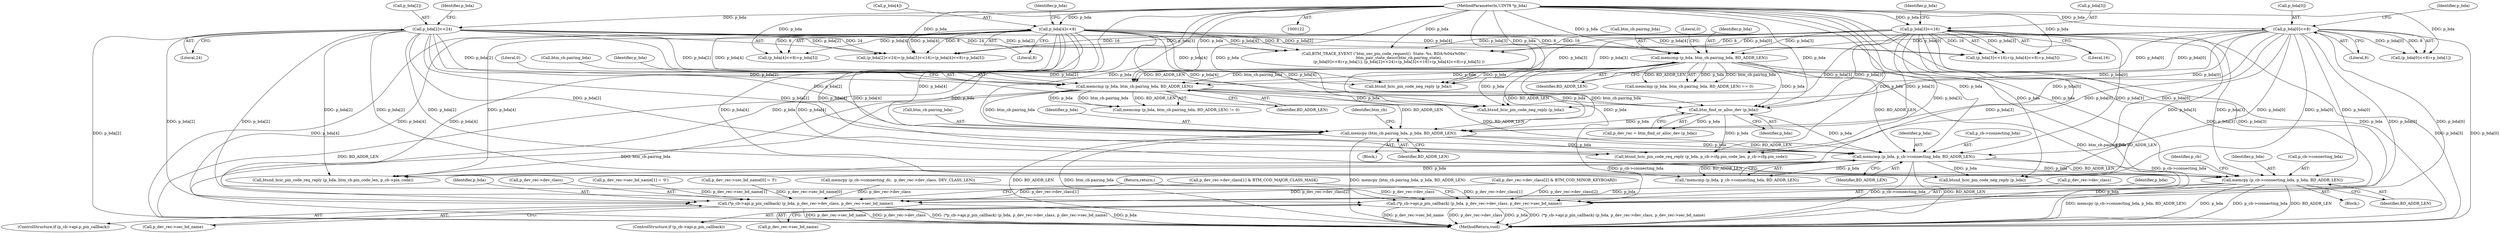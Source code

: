 digraph "0_Android_c677ee92595335233eb0e7b59809a1a94e7a678a_0@API" {
"1000393" [label="(Call,memcpy (p_cb->connecting_bda, p_bda, BD_ADDR_LEN))"];
"1000284" [label="(Call,memcmp (p_bda, p_cb->connecting_bda, BD_ADDR_LEN))"];
"1000235" [label="(Call,memcpy (btm_cb.pairing_bda, p_bda, BD_ADDR_LEN))"];
"1000177" [label="(Call,memcmp (p_bda, btm_cb.pairing_bda, BD_ADDR_LEN))"];
"1000159" [label="(Call,p_bda[4]<<8)"];
"1000123" [label="(MethodParameterIn,UINT8 *p_bda)"];
"1000147" [label="(Call,p_bda[2]<<24)"];
"1000153" [label="(Call,p_bda[3]<<16)"];
"1000138" [label="(Call,p_bda[0]<<8)"];
"1000202" [label="(Call,memcmp (p_bda, btm_cb.pairing_bda, BD_ADDR_LEN))"];
"1000221" [label="(Call,btm_find_or_alloc_dev (p_bda))"];
"1000427" [label="(Call,(*p_cb->api.p_pin_callback) (p_bda, p_dev_rec->dev_class, p_dev_rec->sec_bd_name))"];
"1000481" [label="(Call,(*p_cb->api.p_pin_callback) (p_bda, p_dev_rec->dev_class, p_dev_rec->sec_bd_name))"];
"1000285" [label="(Identifier,p_bda)"];
"1000481" [label="(Call,(*p_cb->api.p_pin_callback) (p_bda, p_dev_rec->dev_class, p_dev_rec->sec_bd_name))"];
"1000182" [label="(Identifier,BD_ADDR_LEN)"];
"1000139" [label="(Call,p_bda[0])"];
"1000387" [label="(Call,btsnd_hcic_pin_code_neg_reply (p_bda))"];
"1000482" [label="(Identifier,p_bda)"];
"1000486" [label="(Call,p_dev_rec->sec_bd_name)"];
"1000243" [label="(Identifier,btm_cb)"];
"1000490" [label="(MethodReturn,void)"];
"1000427" [label="(Call,(*p_cb->api.p_pin_callback) (p_bda, p_dev_rec->dev_class, p_dev_rec->sec_bd_name))"];
"1000221" [label="(Call,btm_find_or_alloc_dev (p_bda))"];
"1000475" [label="(ControlStructure,if (p_cb->api.p_pin_callback))"];
"1000401" [label="(Identifier,p_cb)"];
"1000151" [label="(Literal,24)"];
"1000177" [label="(Call,memcmp (p_bda, btm_cb.pairing_bda, BD_ADDR_LEN))"];
"1000137" [label="(Call,(p_bda[0]<<8)+p_bda[1])"];
"1000398" [label="(Identifier,BD_ADDR_LEN)"];
"1000360" [label="(Call,p_dev_rec->dev_class[1] & BTM_COD_MAJOR_CLASS_MASK)"];
"1000222" [label="(Identifier,p_bda)"];
"1000483" [label="(Call,p_dev_rec->dev_class)"];
"1000284" [label="(Call,memcmp (p_bda, p_cb->connecting_bda, BD_ADDR_LEN))"];
"1000155" [label="(Identifier,p_bda)"];
"1000157" [label="(Literal,16)"];
"1000204" [label="(Call,btm_cb.pairing_bda)"];
"1000165" [label="(Identifier,p_bda)"];
"1000286" [label="(Call,p_cb->connecting_bda)"];
"1000190" [label="(Call,btsnd_hcic_pin_code_neg_reply (p_bda))"];
"1000161" [label="(Identifier,p_bda)"];
"1000142" [label="(Literal,8)"];
"1000219" [label="(Call,p_dev_rec = btm_find_or_alloc_dev (p_bda))"];
"1000432" [label="(Call,p_dev_rec->sec_bd_name)"];
"1000138" [label="(Call,p_bda[0]<<8)"];
"1000147" [label="(Call,p_bda[2]<<24)"];
"1000390" [label="(Block,)"];
"1000289" [label="(Identifier,BD_ADDR_LEN)"];
"1000216" [label="(Call,btsnd_hcic_pin_code_neg_reply (p_bda))"];
"1000160" [label="(Call,p_bda[4])"];
"1000148" [label="(Call,p_bda[2])"];
"1000393" [label="(Call,memcpy (p_cb->connecting_bda, p_bda, BD_ADDR_LEN))"];
"1000146" [label="(Call,(p_bda[2]<<24)+(p_bda[3]<<16)+(p_bda[4]<<8)+p_bda[5])"];
"1000183" [label="(Literal,0)"];
"1000203" [label="(Identifier,p_bda)"];
"1000153" [label="(Call,p_bda[3]<<16)"];
"1000178" [label="(Identifier,p_bda)"];
"1000240" [label="(Identifier,BD_ADDR_LEN)"];
"1000131" [label="(Call,BTM_TRACE_EVENT (\"btm_sec_pin_code_request()  State: %s, BDA:%04x%08x\",\n                       btm_pair_state_descr(btm_cb.pairing_state),\n                       (p_bda[0]<<8)+p_bda[1], (p_bda[2]<<24)+(p_bda[3]<<16)+(p_bda[4]<<8)+p_bda[5] ))"];
"1000207" [label="(Identifier,BD_ADDR_LEN)"];
"1000159" [label="(Call,p_bda[4]<<8)"];
"1000489" [label="(Return,return;)"];
"1000461" [label="(Call,p_dev_rec->sec_bd_name[1] = '0')"];
"1000421" [label="(ControlStructure,if (p_cb->api.p_pin_callback))"];
"1000429" [label="(Call,p_dev_rec->dev_class)"];
"1000163" [label="(Literal,8)"];
"1000235" [label="(Call,memcpy (btm_cb.pairing_bda, p_bda, BD_ADDR_LEN))"];
"1000397" [label="(Identifier,p_bda)"];
"1000202" [label="(Call,memcmp (p_bda, btm_cb.pairing_bda, BD_ADDR_LEN))"];
"1000428" [label="(Identifier,p_bda)"];
"1000454" [label="(Call,p_dev_rec->sec_bd_name[0] = 'f')"];
"1000399" [label="(Call,memcpy (p_cb->connecting_dc,  p_dev_rec->dev_class, DEV_CLASS_LEN))"];
"1000154" [label="(Call,p_bda[3])"];
"1000268" [label="(Call,btsnd_hcic_pin_code_req_reply (p_bda, p_cb->cfg.pin_code_len, p_cb->cfg.pin_code))"];
"1000179" [label="(Call,btm_cb.pairing_bda)"];
"1000283" [label="(Call,!memcmp (p_bda, p_cb->connecting_bda, BD_ADDR_LEN))"];
"1000176" [label="(Call,memcmp (p_bda, btm_cb.pairing_bda, BD_ADDR_LEN) == 0)"];
"1000201" [label="(Call,memcmp (p_bda, btm_cb.pairing_bda, BD_ADDR_LEN) != 0)"];
"1000368" [label="(Call,p_dev_rec->dev_class[2] & BTM_COD_MINOR_KEYBOARD)"];
"1000152" [label="(Call,(p_bda[3]<<16)+(p_bda[4]<<8)+p_bda[5])"];
"1000234" [label="(Block,)"];
"1000394" [label="(Call,p_cb->connecting_bda)"];
"1000158" [label="(Call,(p_bda[4]<<8)+p_bda[5])"];
"1000208" [label="(Literal,0)"];
"1000236" [label="(Call,btm_cb.pairing_bda)"];
"1000123" [label="(MethodParameterIn,UINT8 *p_bda)"];
"1000239" [label="(Identifier,p_bda)"];
"1000324" [label="(Call,btsnd_hcic_pin_code_req_reply (p_bda, btm_cb.pin_code_len, p_cb->pin_code))"];
"1000144" [label="(Identifier,p_bda)"];
"1000393" -> "1000390"  [label="AST: "];
"1000393" -> "1000398"  [label="CFG: "];
"1000394" -> "1000393"  [label="AST: "];
"1000397" -> "1000393"  [label="AST: "];
"1000398" -> "1000393"  [label="AST: "];
"1000401" -> "1000393"  [label="CFG: "];
"1000393" -> "1000490"  [label="DDG: p_bda"];
"1000393" -> "1000490"  [label="DDG: p_cb->connecting_bda"];
"1000393" -> "1000490"  [label="DDG: BD_ADDR_LEN"];
"1000393" -> "1000490"  [label="DDG: memcpy (p_cb->connecting_bda, p_bda, BD_ADDR_LEN)"];
"1000284" -> "1000393"  [label="DDG: p_cb->connecting_bda"];
"1000284" -> "1000393"  [label="DDG: p_bda"];
"1000284" -> "1000393"  [label="DDG: BD_ADDR_LEN"];
"1000159" -> "1000393"  [label="DDG: p_bda[4]"];
"1000147" -> "1000393"  [label="DDG: p_bda[2]"];
"1000153" -> "1000393"  [label="DDG: p_bda[3]"];
"1000138" -> "1000393"  [label="DDG: p_bda[0]"];
"1000123" -> "1000393"  [label="DDG: p_bda"];
"1000393" -> "1000427"  [label="DDG: p_bda"];
"1000393" -> "1000481"  [label="DDG: p_bda"];
"1000284" -> "1000283"  [label="AST: "];
"1000284" -> "1000289"  [label="CFG: "];
"1000285" -> "1000284"  [label="AST: "];
"1000286" -> "1000284"  [label="AST: "];
"1000289" -> "1000284"  [label="AST: "];
"1000283" -> "1000284"  [label="CFG: "];
"1000284" -> "1000490"  [label="DDG: p_cb->connecting_bda"];
"1000284" -> "1000490"  [label="DDG: BD_ADDR_LEN"];
"1000284" -> "1000283"  [label="DDG: p_bda"];
"1000284" -> "1000283"  [label="DDG: p_cb->connecting_bda"];
"1000284" -> "1000283"  [label="DDG: BD_ADDR_LEN"];
"1000235" -> "1000284"  [label="DDG: p_bda"];
"1000235" -> "1000284"  [label="DDG: BD_ADDR_LEN"];
"1000159" -> "1000284"  [label="DDG: p_bda[4]"];
"1000153" -> "1000284"  [label="DDG: p_bda[3]"];
"1000138" -> "1000284"  [label="DDG: p_bda[0]"];
"1000221" -> "1000284"  [label="DDG: p_bda"];
"1000147" -> "1000284"  [label="DDG: p_bda[2]"];
"1000123" -> "1000284"  [label="DDG: p_bda"];
"1000177" -> "1000284"  [label="DDG: BD_ADDR_LEN"];
"1000202" -> "1000284"  [label="DDG: BD_ADDR_LEN"];
"1000284" -> "1000324"  [label="DDG: p_bda"];
"1000284" -> "1000387"  [label="DDG: p_bda"];
"1000235" -> "1000234"  [label="AST: "];
"1000235" -> "1000240"  [label="CFG: "];
"1000236" -> "1000235"  [label="AST: "];
"1000239" -> "1000235"  [label="AST: "];
"1000240" -> "1000235"  [label="AST: "];
"1000243" -> "1000235"  [label="CFG: "];
"1000235" -> "1000490"  [label="DDG: btm_cb.pairing_bda"];
"1000235" -> "1000490"  [label="DDG: memcpy (btm_cb.pairing_bda, p_bda, BD_ADDR_LEN)"];
"1000235" -> "1000490"  [label="DDG: BD_ADDR_LEN"];
"1000177" -> "1000235"  [label="DDG: btm_cb.pairing_bda"];
"1000177" -> "1000235"  [label="DDG: BD_ADDR_LEN"];
"1000202" -> "1000235"  [label="DDG: btm_cb.pairing_bda"];
"1000202" -> "1000235"  [label="DDG: BD_ADDR_LEN"];
"1000159" -> "1000235"  [label="DDG: p_bda[4]"];
"1000153" -> "1000235"  [label="DDG: p_bda[3]"];
"1000138" -> "1000235"  [label="DDG: p_bda[0]"];
"1000221" -> "1000235"  [label="DDG: p_bda"];
"1000147" -> "1000235"  [label="DDG: p_bda[2]"];
"1000123" -> "1000235"  [label="DDG: p_bda"];
"1000235" -> "1000268"  [label="DDG: p_bda"];
"1000177" -> "1000176"  [label="AST: "];
"1000177" -> "1000182"  [label="CFG: "];
"1000178" -> "1000177"  [label="AST: "];
"1000179" -> "1000177"  [label="AST: "];
"1000182" -> "1000177"  [label="AST: "];
"1000183" -> "1000177"  [label="CFG: "];
"1000177" -> "1000490"  [label="DDG: BD_ADDR_LEN"];
"1000177" -> "1000490"  [label="DDG: btm_cb.pairing_bda"];
"1000177" -> "1000176"  [label="DDG: p_bda"];
"1000177" -> "1000176"  [label="DDG: btm_cb.pairing_bda"];
"1000177" -> "1000176"  [label="DDG: BD_ADDR_LEN"];
"1000159" -> "1000177"  [label="DDG: p_bda[4]"];
"1000147" -> "1000177"  [label="DDG: p_bda[2]"];
"1000153" -> "1000177"  [label="DDG: p_bda[3]"];
"1000138" -> "1000177"  [label="DDG: p_bda[0]"];
"1000123" -> "1000177"  [label="DDG: p_bda"];
"1000177" -> "1000190"  [label="DDG: p_bda"];
"1000177" -> "1000202"  [label="DDG: p_bda"];
"1000177" -> "1000202"  [label="DDG: btm_cb.pairing_bda"];
"1000177" -> "1000202"  [label="DDG: BD_ADDR_LEN"];
"1000177" -> "1000216"  [label="DDG: p_bda"];
"1000177" -> "1000221"  [label="DDG: p_bda"];
"1000159" -> "1000158"  [label="AST: "];
"1000159" -> "1000163"  [label="CFG: "];
"1000160" -> "1000159"  [label="AST: "];
"1000163" -> "1000159"  [label="AST: "];
"1000165" -> "1000159"  [label="CFG: "];
"1000159" -> "1000490"  [label="DDG: p_bda[4]"];
"1000159" -> "1000131"  [label="DDG: p_bda[4]"];
"1000159" -> "1000131"  [label="DDG: 8"];
"1000159" -> "1000146"  [label="DDG: p_bda[4]"];
"1000159" -> "1000146"  [label="DDG: 8"];
"1000159" -> "1000152"  [label="DDG: p_bda[4]"];
"1000159" -> "1000152"  [label="DDG: 8"];
"1000159" -> "1000158"  [label="DDG: p_bda[4]"];
"1000159" -> "1000158"  [label="DDG: 8"];
"1000123" -> "1000159"  [label="DDG: p_bda"];
"1000159" -> "1000190"  [label="DDG: p_bda[4]"];
"1000159" -> "1000202"  [label="DDG: p_bda[4]"];
"1000159" -> "1000216"  [label="DDG: p_bda[4]"];
"1000159" -> "1000221"  [label="DDG: p_bda[4]"];
"1000159" -> "1000268"  [label="DDG: p_bda[4]"];
"1000159" -> "1000324"  [label="DDG: p_bda[4]"];
"1000159" -> "1000387"  [label="DDG: p_bda[4]"];
"1000159" -> "1000427"  [label="DDG: p_bda[4]"];
"1000159" -> "1000481"  [label="DDG: p_bda[4]"];
"1000123" -> "1000122"  [label="AST: "];
"1000123" -> "1000490"  [label="DDG: p_bda"];
"1000123" -> "1000131"  [label="DDG: p_bda"];
"1000123" -> "1000138"  [label="DDG: p_bda"];
"1000123" -> "1000137"  [label="DDG: p_bda"];
"1000123" -> "1000147"  [label="DDG: p_bda"];
"1000123" -> "1000146"  [label="DDG: p_bda"];
"1000123" -> "1000153"  [label="DDG: p_bda"];
"1000123" -> "1000152"  [label="DDG: p_bda"];
"1000123" -> "1000158"  [label="DDG: p_bda"];
"1000123" -> "1000190"  [label="DDG: p_bda"];
"1000123" -> "1000202"  [label="DDG: p_bda"];
"1000123" -> "1000216"  [label="DDG: p_bda"];
"1000123" -> "1000221"  [label="DDG: p_bda"];
"1000123" -> "1000268"  [label="DDG: p_bda"];
"1000123" -> "1000324"  [label="DDG: p_bda"];
"1000123" -> "1000387"  [label="DDG: p_bda"];
"1000123" -> "1000427"  [label="DDG: p_bda"];
"1000123" -> "1000481"  [label="DDG: p_bda"];
"1000147" -> "1000146"  [label="AST: "];
"1000147" -> "1000151"  [label="CFG: "];
"1000148" -> "1000147"  [label="AST: "];
"1000151" -> "1000147"  [label="AST: "];
"1000155" -> "1000147"  [label="CFG: "];
"1000147" -> "1000490"  [label="DDG: p_bda[2]"];
"1000147" -> "1000131"  [label="DDG: p_bda[2]"];
"1000147" -> "1000131"  [label="DDG: 24"];
"1000147" -> "1000146"  [label="DDG: p_bda[2]"];
"1000147" -> "1000146"  [label="DDG: 24"];
"1000147" -> "1000190"  [label="DDG: p_bda[2]"];
"1000147" -> "1000202"  [label="DDG: p_bda[2]"];
"1000147" -> "1000216"  [label="DDG: p_bda[2]"];
"1000147" -> "1000221"  [label="DDG: p_bda[2]"];
"1000147" -> "1000268"  [label="DDG: p_bda[2]"];
"1000147" -> "1000324"  [label="DDG: p_bda[2]"];
"1000147" -> "1000387"  [label="DDG: p_bda[2]"];
"1000147" -> "1000427"  [label="DDG: p_bda[2]"];
"1000147" -> "1000481"  [label="DDG: p_bda[2]"];
"1000153" -> "1000152"  [label="AST: "];
"1000153" -> "1000157"  [label="CFG: "];
"1000154" -> "1000153"  [label="AST: "];
"1000157" -> "1000153"  [label="AST: "];
"1000161" -> "1000153"  [label="CFG: "];
"1000153" -> "1000490"  [label="DDG: p_bda[3]"];
"1000153" -> "1000131"  [label="DDG: p_bda[3]"];
"1000153" -> "1000131"  [label="DDG: 16"];
"1000153" -> "1000146"  [label="DDG: p_bda[3]"];
"1000153" -> "1000146"  [label="DDG: 16"];
"1000153" -> "1000152"  [label="DDG: p_bda[3]"];
"1000153" -> "1000152"  [label="DDG: 16"];
"1000153" -> "1000190"  [label="DDG: p_bda[3]"];
"1000153" -> "1000202"  [label="DDG: p_bda[3]"];
"1000153" -> "1000216"  [label="DDG: p_bda[3]"];
"1000153" -> "1000221"  [label="DDG: p_bda[3]"];
"1000153" -> "1000268"  [label="DDG: p_bda[3]"];
"1000153" -> "1000324"  [label="DDG: p_bda[3]"];
"1000153" -> "1000387"  [label="DDG: p_bda[3]"];
"1000153" -> "1000427"  [label="DDG: p_bda[3]"];
"1000153" -> "1000481"  [label="DDG: p_bda[3]"];
"1000138" -> "1000137"  [label="AST: "];
"1000138" -> "1000142"  [label="CFG: "];
"1000139" -> "1000138"  [label="AST: "];
"1000142" -> "1000138"  [label="AST: "];
"1000144" -> "1000138"  [label="CFG: "];
"1000138" -> "1000490"  [label="DDG: p_bda[0]"];
"1000138" -> "1000131"  [label="DDG: p_bda[0]"];
"1000138" -> "1000131"  [label="DDG: 8"];
"1000138" -> "1000137"  [label="DDG: p_bda[0]"];
"1000138" -> "1000137"  [label="DDG: 8"];
"1000138" -> "1000190"  [label="DDG: p_bda[0]"];
"1000138" -> "1000202"  [label="DDG: p_bda[0]"];
"1000138" -> "1000216"  [label="DDG: p_bda[0]"];
"1000138" -> "1000221"  [label="DDG: p_bda[0]"];
"1000138" -> "1000268"  [label="DDG: p_bda[0]"];
"1000138" -> "1000324"  [label="DDG: p_bda[0]"];
"1000138" -> "1000387"  [label="DDG: p_bda[0]"];
"1000138" -> "1000427"  [label="DDG: p_bda[0]"];
"1000138" -> "1000481"  [label="DDG: p_bda[0]"];
"1000202" -> "1000201"  [label="AST: "];
"1000202" -> "1000207"  [label="CFG: "];
"1000203" -> "1000202"  [label="AST: "];
"1000204" -> "1000202"  [label="AST: "];
"1000207" -> "1000202"  [label="AST: "];
"1000208" -> "1000202"  [label="CFG: "];
"1000202" -> "1000490"  [label="DDG: BD_ADDR_LEN"];
"1000202" -> "1000490"  [label="DDG: btm_cb.pairing_bda"];
"1000202" -> "1000201"  [label="DDG: p_bda"];
"1000202" -> "1000201"  [label="DDG: btm_cb.pairing_bda"];
"1000202" -> "1000201"  [label="DDG: BD_ADDR_LEN"];
"1000202" -> "1000216"  [label="DDG: p_bda"];
"1000202" -> "1000221"  [label="DDG: p_bda"];
"1000221" -> "1000219"  [label="AST: "];
"1000221" -> "1000222"  [label="CFG: "];
"1000222" -> "1000221"  [label="AST: "];
"1000219" -> "1000221"  [label="CFG: "];
"1000221" -> "1000219"  [label="DDG: p_bda"];
"1000221" -> "1000268"  [label="DDG: p_bda"];
"1000427" -> "1000421"  [label="AST: "];
"1000427" -> "1000432"  [label="CFG: "];
"1000428" -> "1000427"  [label="AST: "];
"1000429" -> "1000427"  [label="AST: "];
"1000432" -> "1000427"  [label="AST: "];
"1000489" -> "1000427"  [label="CFG: "];
"1000427" -> "1000490"  [label="DDG: p_bda"];
"1000427" -> "1000490"  [label="DDG: (*p_cb->api.p_pin_callback) (p_bda, p_dev_rec->dev_class, p_dev_rec->sec_bd_name)"];
"1000427" -> "1000490"  [label="DDG: p_dev_rec->sec_bd_name"];
"1000427" -> "1000490"  [label="DDG: p_dev_rec->dev_class"];
"1000368" -> "1000427"  [label="DDG: p_dev_rec->dev_class[2]"];
"1000360" -> "1000427"  [label="DDG: p_dev_rec->dev_class[1]"];
"1000399" -> "1000427"  [label="DDG: p_dev_rec->dev_class"];
"1000481" -> "1000475"  [label="AST: "];
"1000481" -> "1000486"  [label="CFG: "];
"1000482" -> "1000481"  [label="AST: "];
"1000483" -> "1000481"  [label="AST: "];
"1000486" -> "1000481"  [label="AST: "];
"1000489" -> "1000481"  [label="CFG: "];
"1000481" -> "1000490"  [label="DDG: p_dev_rec->sec_bd_name"];
"1000481" -> "1000490"  [label="DDG: p_dev_rec->dev_class"];
"1000481" -> "1000490"  [label="DDG: (*p_cb->api.p_pin_callback) (p_bda, p_dev_rec->dev_class, p_dev_rec->sec_bd_name)"];
"1000481" -> "1000490"  [label="DDG: p_bda"];
"1000368" -> "1000481"  [label="DDG: p_dev_rec->dev_class[2]"];
"1000360" -> "1000481"  [label="DDG: p_dev_rec->dev_class[1]"];
"1000399" -> "1000481"  [label="DDG: p_dev_rec->dev_class"];
"1000454" -> "1000481"  [label="DDG: p_dev_rec->sec_bd_name[0]"];
"1000461" -> "1000481"  [label="DDG: p_dev_rec->sec_bd_name[1]"];
}
